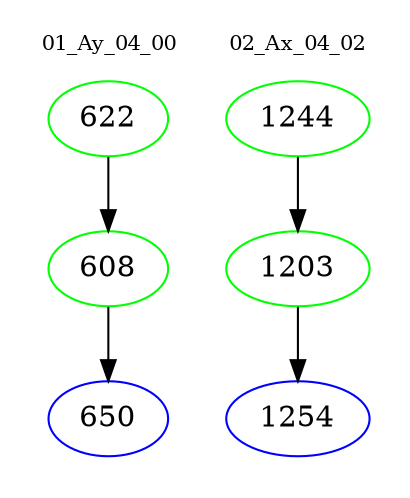 digraph{
subgraph cluster_0 {
color = white
label = "01_Ay_04_00";
fontsize=10;
T0_622 [label="622", color="green"]
T0_622 -> T0_608 [color="black"]
T0_608 [label="608", color="green"]
T0_608 -> T0_650 [color="black"]
T0_650 [label="650", color="blue"]
}
subgraph cluster_1 {
color = white
label = "02_Ax_04_02";
fontsize=10;
T1_1244 [label="1244", color="green"]
T1_1244 -> T1_1203 [color="black"]
T1_1203 [label="1203", color="green"]
T1_1203 -> T1_1254 [color="black"]
T1_1254 [label="1254", color="blue"]
}
}

